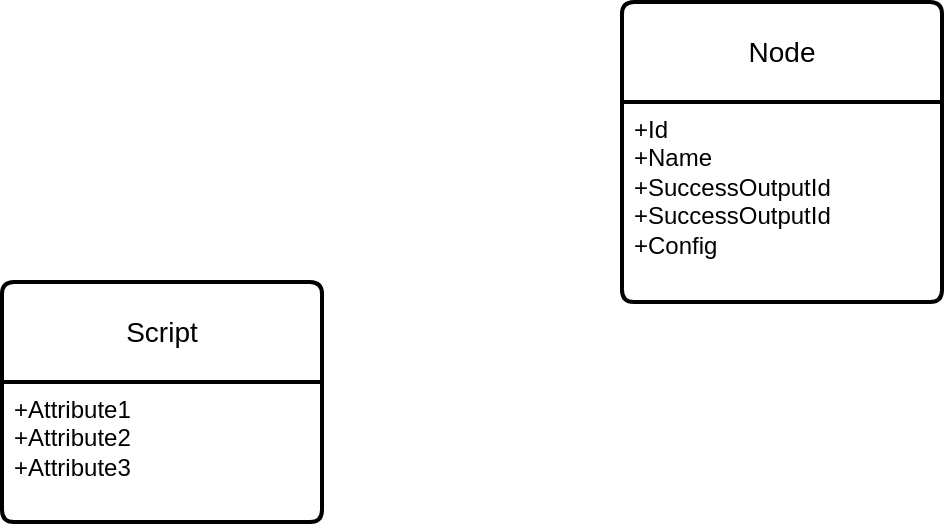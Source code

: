 <mxfile version="22.1.4" type="device">
  <diagram name="Page-1" id="4BZLmeIYfqPCVJNSOLpn">
    <mxGraphModel dx="1050" dy="566" grid="1" gridSize="10" guides="1" tooltips="1" connect="1" arrows="1" fold="1" page="1" pageScale="1" pageWidth="850" pageHeight="1100" math="0" shadow="0">
      <root>
        <mxCell id="0" />
        <mxCell id="1" parent="0" />
        <mxCell id="ChAuTA2OoNkCsq4i4LHt-1" value="Node" style="swimlane;childLayout=stackLayout;horizontal=1;startSize=50;horizontalStack=0;rounded=1;fontSize=14;fontStyle=0;strokeWidth=2;resizeParent=0;resizeLast=1;shadow=0;dashed=0;align=center;arcSize=4;whiteSpace=wrap;html=1;" vertex="1" parent="1">
          <mxGeometry x="350" y="180" width="160" height="150" as="geometry" />
        </mxCell>
        <mxCell id="ChAuTA2OoNkCsq4i4LHt-2" value="+Id&lt;br&gt;+Name&lt;br&gt;+SuccessOutputId&lt;br&gt;+SuccessOutputId&lt;br style=&quot;border-color: var(--border-color);&quot;&gt;+Config" style="align=left;strokeColor=none;fillColor=none;spacingLeft=4;fontSize=12;verticalAlign=top;resizable=0;rotatable=0;part=1;html=1;" vertex="1" parent="ChAuTA2OoNkCsq4i4LHt-1">
          <mxGeometry y="50" width="160" height="100" as="geometry" />
        </mxCell>
        <mxCell id="ChAuTA2OoNkCsq4i4LHt-3" value="Script" style="swimlane;childLayout=stackLayout;horizontal=1;startSize=50;horizontalStack=0;rounded=1;fontSize=14;fontStyle=0;strokeWidth=2;resizeParent=0;resizeLast=1;shadow=0;dashed=0;align=center;arcSize=4;whiteSpace=wrap;html=1;" vertex="1" parent="1">
          <mxGeometry x="40" y="320" width="160" height="120" as="geometry" />
        </mxCell>
        <mxCell id="ChAuTA2OoNkCsq4i4LHt-4" value="+Attribute1&#xa;+Attribute2&#xa;+Attribute3" style="align=left;strokeColor=none;fillColor=none;spacingLeft=4;fontSize=12;verticalAlign=top;resizable=0;rotatable=0;part=1;html=1;" vertex="1" parent="ChAuTA2OoNkCsq4i4LHt-3">
          <mxGeometry y="50" width="160" height="70" as="geometry" />
        </mxCell>
      </root>
    </mxGraphModel>
  </diagram>
</mxfile>
